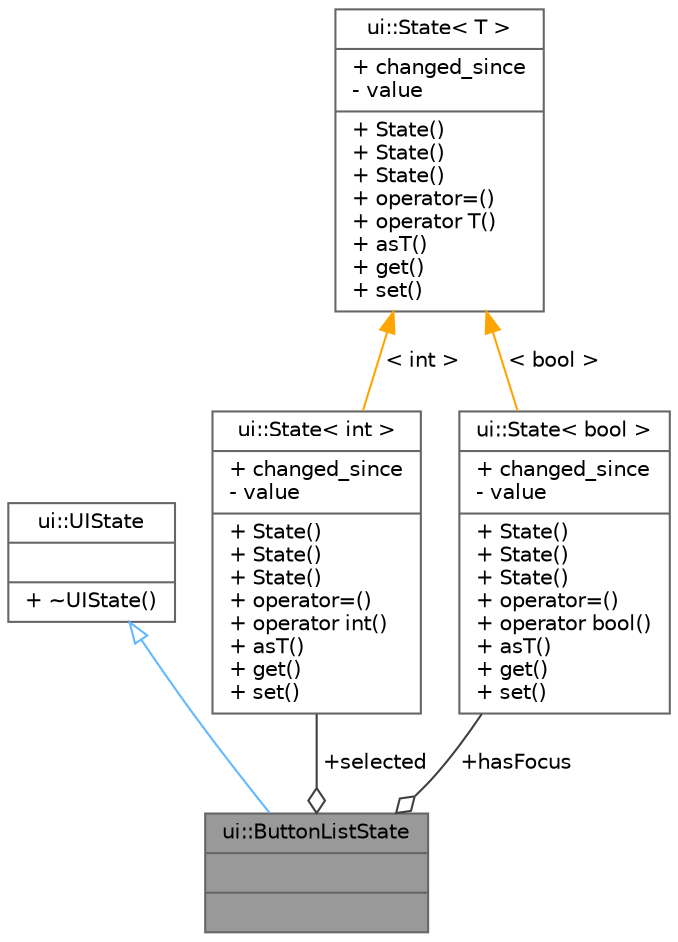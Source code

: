 digraph "ui::ButtonListState"
{
 // LATEX_PDF_SIZE
  bgcolor="transparent";
  edge [fontname=Helvetica,fontsize=10,labelfontname=Helvetica,labelfontsize=10];
  node [fontname=Helvetica,fontsize=10,shape=box,height=0.2,width=0.4];
  Node1 [shape=record,label="{ui::ButtonListState\n||}",height=0.2,width=0.4,color="gray40", fillcolor="grey60", style="filled", fontcolor="black",tooltip=" "];
  Node2 -> Node1 [dir="back",color="steelblue1",style="solid",arrowtail="onormal"];
  Node2 [shape=record,label="{ui::UIState\n||+ ~UIState()\l}",height=0.2,width=0.4,color="gray40", fillcolor="white", style="filled",URL="$d4/d81/structui_1_1_u_i_state.html",tooltip=" "];
  Node3 -> Node1 [color="grey25",style="solid",label=" +selected" ,arrowhead="odiamond"];
  Node3 [shape=record,label="{ui::State\< int \>\n|+ changed_since\l- value\l|+ State()\l+ State()\l+ State()\l+ operator=()\l+ operator int()\l+ asT()\l+ get()\l+ set()\l}",height=0.2,width=0.4,color="gray40", fillcolor="white", style="filled",URL="$df/d19/structui_1_1_state.html",tooltip=" "];
  Node4 -> Node3 [dir="back",color="orange",style="solid",label=" \< int \>" ];
  Node4 [shape=record,label="{ui::State\< T \>\n|+ changed_since\l- value\l|+ State()\l+ State()\l+ State()\l+ operator=()\l+ operator T()\l+ asT()\l+ get()\l+ set()\l}",height=0.2,width=0.4,color="gray40", fillcolor="white", style="filled",URL="$df/d19/structui_1_1_state.html",tooltip=" "];
  Node5 -> Node1 [color="grey25",style="solid",label=" +hasFocus" ,arrowhead="odiamond"];
  Node5 [shape=record,label="{ui::State\< bool \>\n|+ changed_since\l- value\l|+ State()\l+ State()\l+ State()\l+ operator=()\l+ operator bool()\l+ asT()\l+ get()\l+ set()\l}",height=0.2,width=0.4,color="gray40", fillcolor="white", style="filled",URL="$df/d19/structui_1_1_state.html",tooltip=" "];
  Node4 -> Node5 [dir="back",color="orange",style="solid",label=" \< bool \>" ];
}
